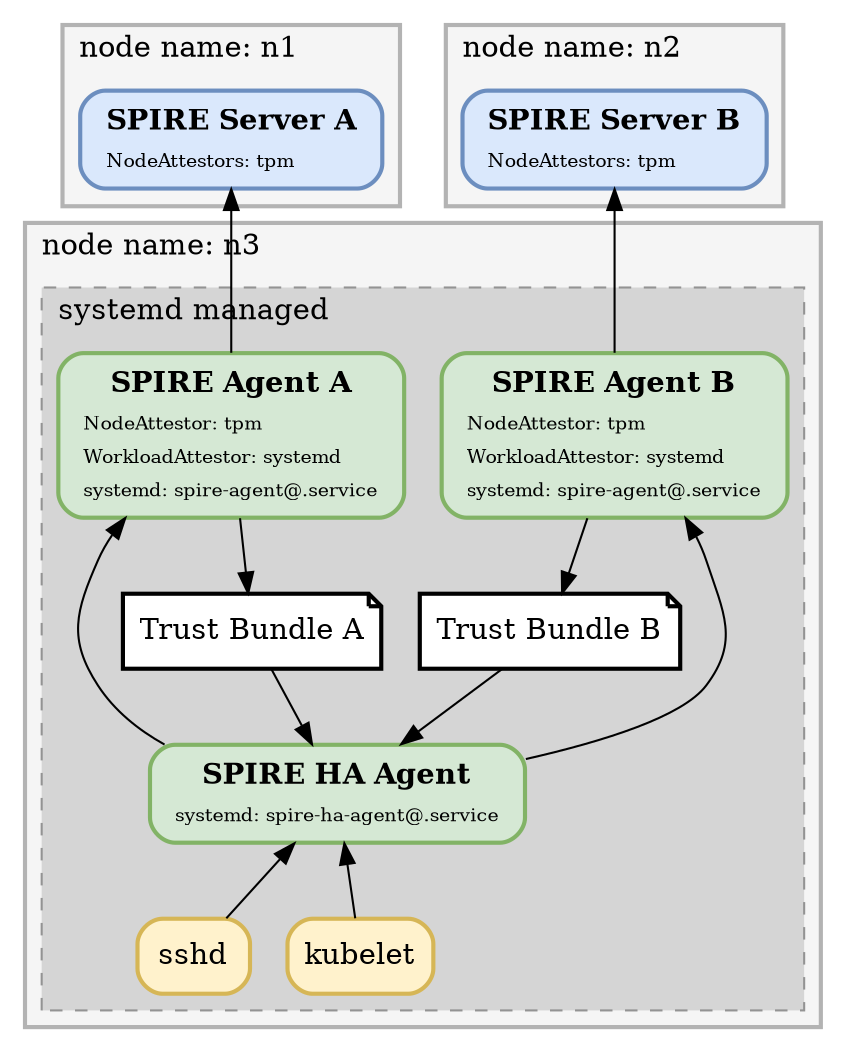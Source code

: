 digraph G {
  subgraph cluster_server1 {
      label = "node name: n1"
      #style = dashed
        style="filled,solid,bold";
        color="#b3b3b3";
        fillcolor="#f5f5f5";
        labeljust="l"; 

    spire_server_1[label=<<table border="0"><tr><td><b>SPIRE Server A</b></td></tr><tr><td align="left"><font point-size="9">NodeAttestors: tpm</font></td></tr></table>>,shape="record",style="rounded,solid,filled,bold",color="#6c8ebf",fillcolor="#dae8fc"]
  }

  subgraph cluster_server2 {

      label = "node name: n2"
      #style = dashed
        style="filled,solid,bold";
        color="#b3b3b3";
        fillcolor="#f5f5f5";
        labeljust="l"; 
    spire_server_2[label=<<table border="0"><tr><td><b>SPIRE Server B</b></td></tr><tr><td align="left"><font point-size="9">NodeAttestors: tpm</font></td></tr></table>>,shape="record",style="rounded,solid,filled,bold",color="#6c8ebf",fillcolor="#dae8fc"]
  }

  
  subgraph cluster_node3 {
      label = "node name: n3"
      #style = dashed
        style="filled,solid,bold";
        color="#b3b3b3";
        fillcolor="#f5f5f5";
        labeljust="l"; 

      subgraph cluster_node1_systemd {
          #label = "Systemd"
          label = "systemd managed"
          style = "dashed,filled"
          color="#939393";
          fillcolor="#d5d5d5";

       labeljust="l"; 

          spire_agent1[label=<<table border="0"><tr><td><b>SPIRE Agent A</b></td></tr><tr><td align="left"><font point-size="9">NodeAttestor: tpm</font></td></tr><tr><td align="left"><font point-size="9">WorkloadAttestor: systemd</font></td></tr><tr><td align="left"><font point-size="9">systemd: spire-agent@.service</font></td></tr></table>>,shape="record",style="rounded,solid,filled,bold",color="#82b366",fillcolor="#d5e8d4"]
          spire_agent2[label=<<table border="0"><tr><td><b>SPIRE Agent B</b></td></tr><tr><td align="left"><font point-size="9">NodeAttestor: tpm</font></td></tr><tr><td align="left"><font point-size="9">WorkloadAttestor: systemd</font></td></tr><tr><td align="left"><font point-size="9">systemd: spire-agent@.service</font></td></tr></table>>,shape="record",style="rounded,solid,filled,bold",color="#82b366",fillcolor="#d5e8d4"]
    subgraph cluster_tb {
        label=""
        style="invis"
          spire_ha_agent[label=<<table border="0"><tr><td><b>SPIRE HA Agent</b></td></tr><tr><td align="left"><font point-size="9">systemd: spire-ha-agent@.service</font></td></tr></table>>,shape="record",style="rounded,solid,filled,bold",color="#82b366",fillcolor="#d5e8d4"]
subgraph cluster_storage {
          spire_ha_agent_state_a[label="Trust Bundle A", shape=note,style="rounded,solid,filled,bold",fillcolor="#ffffff"]
          spire_ha_agent_state_b[label="Trust Bundle B", shape=note,style="rounded,solid,filled,bold",fillcolor="#ffffff"]
}
    }
          sshd1[label="sshd",shape="box",style="rounded,solid,filled,bold",color="#d6b656",fillcolor="#fff2cc"]
          kubelet1[label="kubelet",shape="box",style="rounded,solid,filled,bold",color="#d6b656",fillcolor="#fff2cc"]
          //k8s_spiffe_helper1[label=<<table border="0"><tr><td><b>K8s SPIFFE Helper</b></td></tr><tr><td align="left"><font point-size="9">systemd: k8s-spiffe-helper.service</font></td></tr><tr><td align="left"><font point-size="9">tool: spiffe-helper</font></td></tr></table>>,shape="box",style="rounded,solid,filled,bold",color="#d79b00",fillcolor="#ffe6cc"]
      }
  }
  
  spire_server_1 -> spire_agent1[dir=back]
  spire_server_2 -> spire_agent2[dir=back]
  spire_agent1 -> spire_ha_agent[dir=back]
  spire_agent2 -> spire_ha_agent[dir=back]
  spire_ha_agent -> sshd1[dir=back]
  spire_ha_agent -> kubelet1[dir=back]
//  spire_ha_agent -> spire_ha_agent_state[dir=both, constraint=false]
 // spire_ha_agent_state_a -> spire_ha_agent_state_b 
  spire_agent1 -> spire_ha_agent_state_a
  spire_agent2 -> spire_ha_agent_state_b
  spire_ha_agent_state_a -> spire_ha_agent
  spire_ha_agent_state_b -> spire_ha_agent
}
